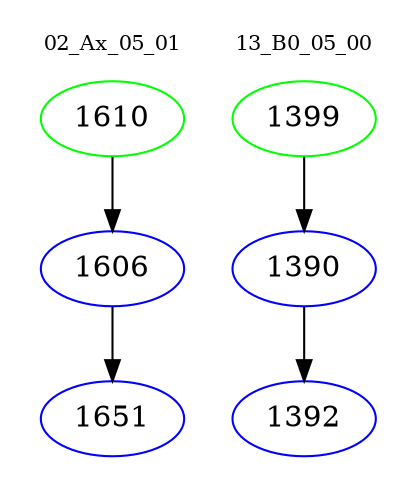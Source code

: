 digraph{
subgraph cluster_0 {
color = white
label = "02_Ax_05_01";
fontsize=10;
T0_1610 [label="1610", color="green"]
T0_1610 -> T0_1606 [color="black"]
T0_1606 [label="1606", color="blue"]
T0_1606 -> T0_1651 [color="black"]
T0_1651 [label="1651", color="blue"]
}
subgraph cluster_1 {
color = white
label = "13_B0_05_00";
fontsize=10;
T1_1399 [label="1399", color="green"]
T1_1399 -> T1_1390 [color="black"]
T1_1390 [label="1390", color="blue"]
T1_1390 -> T1_1392 [color="black"]
T1_1392 [label="1392", color="blue"]
}
}
